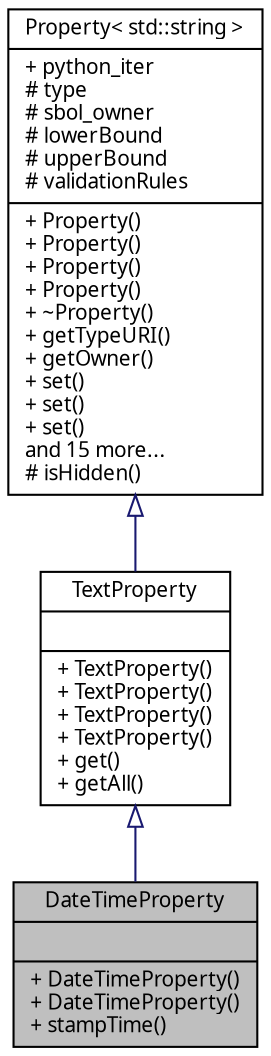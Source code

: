 digraph "DateTimeProperty"
{
  edge [fontname="FreeSans.ttf",fontsize="10",labelfontname="FreeSans.ttf",labelfontsize="10"];
  node [fontname="FreeSans.ttf",fontsize="10",shape=record];
  Node0 [label="{DateTimeProperty\n||+ DateTimeProperty()\l+ DateTimeProperty()\l+ stampTime()\l}",height=0.2,width=0.4,color="black", fillcolor="grey75", style="filled", fontcolor="black"];
  Node1 -> Node0 [dir="back",color="midnightblue",fontsize="10",style="solid",arrowtail="onormal",fontname="FreeSans.ttf"];
  Node1 [label="{TextProperty\n||+ TextProperty()\l+ TextProperty()\l+ TextProperty()\l+ TextProperty()\l+ get()\l+ getAll()\l}",height=0.2,width=0.4,color="black", fillcolor="white", style="filled",URL="$classsbol_1_1_text_property.html",tooltip="TextProperty objects are used to contain string literals. "];
  Node2 -> Node1 [dir="back",color="midnightblue",fontsize="10",style="solid",arrowtail="onormal",fontname="FreeSans.ttf"];
  Node2 [label="{Property\< std::string \>\n|+ python_iter\l# type\l# sbol_owner\l# lowerBound\l# upperBound\l# validationRules\l|+ Property()\l+ Property()\l+ Property()\l+ Property()\l+ ~Property()\l+ getTypeURI()\l+ getOwner()\l+ set()\l+ set()\l+ set()\land 15 more...\l# isHidden()\l}",height=0.2,width=0.4,color="black", fillcolor="white", style="filled",URL="$classsbol_1_1_property.html"];
}
